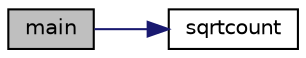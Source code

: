 digraph "main"
{
 // LATEX_PDF_SIZE
  edge [fontname="Helvetica",fontsize="10",labelfontname="Helvetica",labelfontsize="10"];
  node [fontname="Helvetica",fontsize="10",shape=record];
  rankdir="LR";
  Node1 [label="main",height=0.2,width=0.4,color="black", fillcolor="grey75", style="filled", fontcolor="black",tooltip="Це звичайний int main, у якому вказуюється число, після чого визивається функція, дли вирахування йог..."];
  Node1 -> Node2 [color="midnightblue",fontsize="10",style="solid",fontname="Helvetica"];
  Node2 [label="sqrtcount",height=0.2,width=0.4,color="black", fillcolor="white", style="filled",URL="$main5_85_8c.html#a404ace77b1257a9dac1c25d33f9cad6f",tooltip="Ця функція вираховує корінь з переданого числа."];
}
